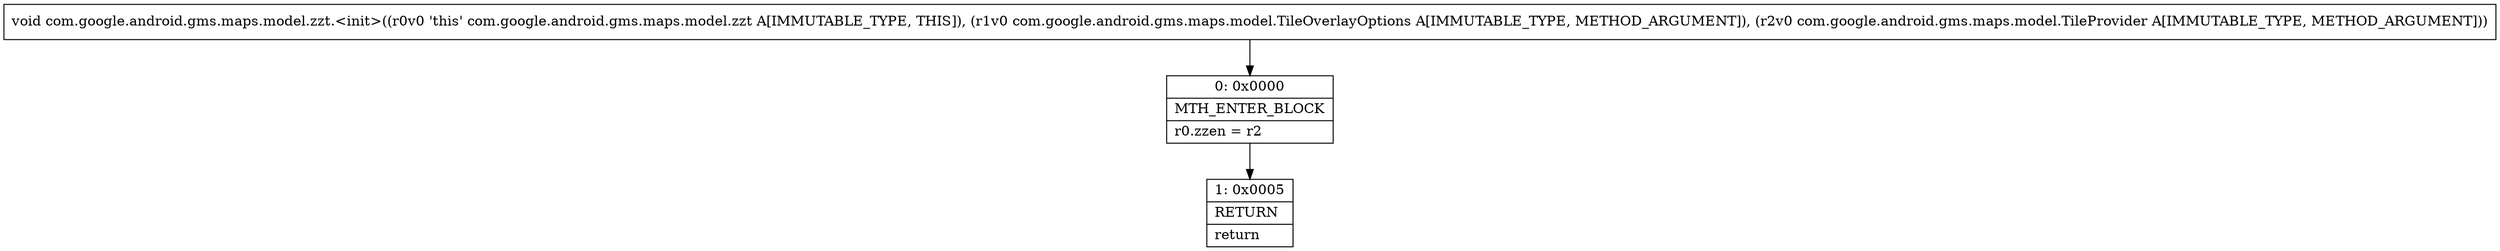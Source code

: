 digraph "CFG forcom.google.android.gms.maps.model.zzt.\<init\>(Lcom\/google\/android\/gms\/maps\/model\/TileOverlayOptions;Lcom\/google\/android\/gms\/maps\/model\/TileProvider;)V" {
Node_0 [shape=record,label="{0\:\ 0x0000|MTH_ENTER_BLOCK\l|r0.zzen = r2\l}"];
Node_1 [shape=record,label="{1\:\ 0x0005|RETURN\l|return\l}"];
MethodNode[shape=record,label="{void com.google.android.gms.maps.model.zzt.\<init\>((r0v0 'this' com.google.android.gms.maps.model.zzt A[IMMUTABLE_TYPE, THIS]), (r1v0 com.google.android.gms.maps.model.TileOverlayOptions A[IMMUTABLE_TYPE, METHOD_ARGUMENT]), (r2v0 com.google.android.gms.maps.model.TileProvider A[IMMUTABLE_TYPE, METHOD_ARGUMENT])) }"];
MethodNode -> Node_0;
Node_0 -> Node_1;
}

